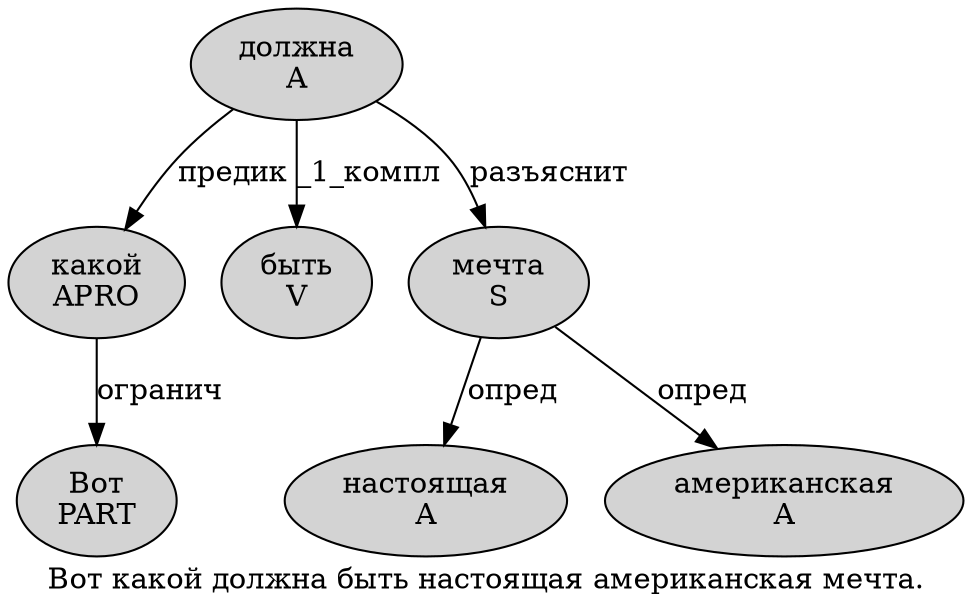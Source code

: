 digraph SENTENCE_4298 {
	graph [label="Вот какой должна быть настоящая американская мечта."]
	node [style=filled]
		0 [label="Вот
PART" color="" fillcolor=lightgray penwidth=1 shape=ellipse]
		1 [label="какой
APRO" color="" fillcolor=lightgray penwidth=1 shape=ellipse]
		2 [label="должна
A" color="" fillcolor=lightgray penwidth=1 shape=ellipse]
		3 [label="быть
V" color="" fillcolor=lightgray penwidth=1 shape=ellipse]
		4 [label="настоящая
A" color="" fillcolor=lightgray penwidth=1 shape=ellipse]
		5 [label="американская
A" color="" fillcolor=lightgray penwidth=1 shape=ellipse]
		6 [label="мечта
S" color="" fillcolor=lightgray penwidth=1 shape=ellipse]
			1 -> 0 [label="огранич"]
			2 -> 1 [label="предик"]
			2 -> 3 [label="_1_компл"]
			2 -> 6 [label="разъяснит"]
			6 -> 4 [label="опред"]
			6 -> 5 [label="опред"]
}